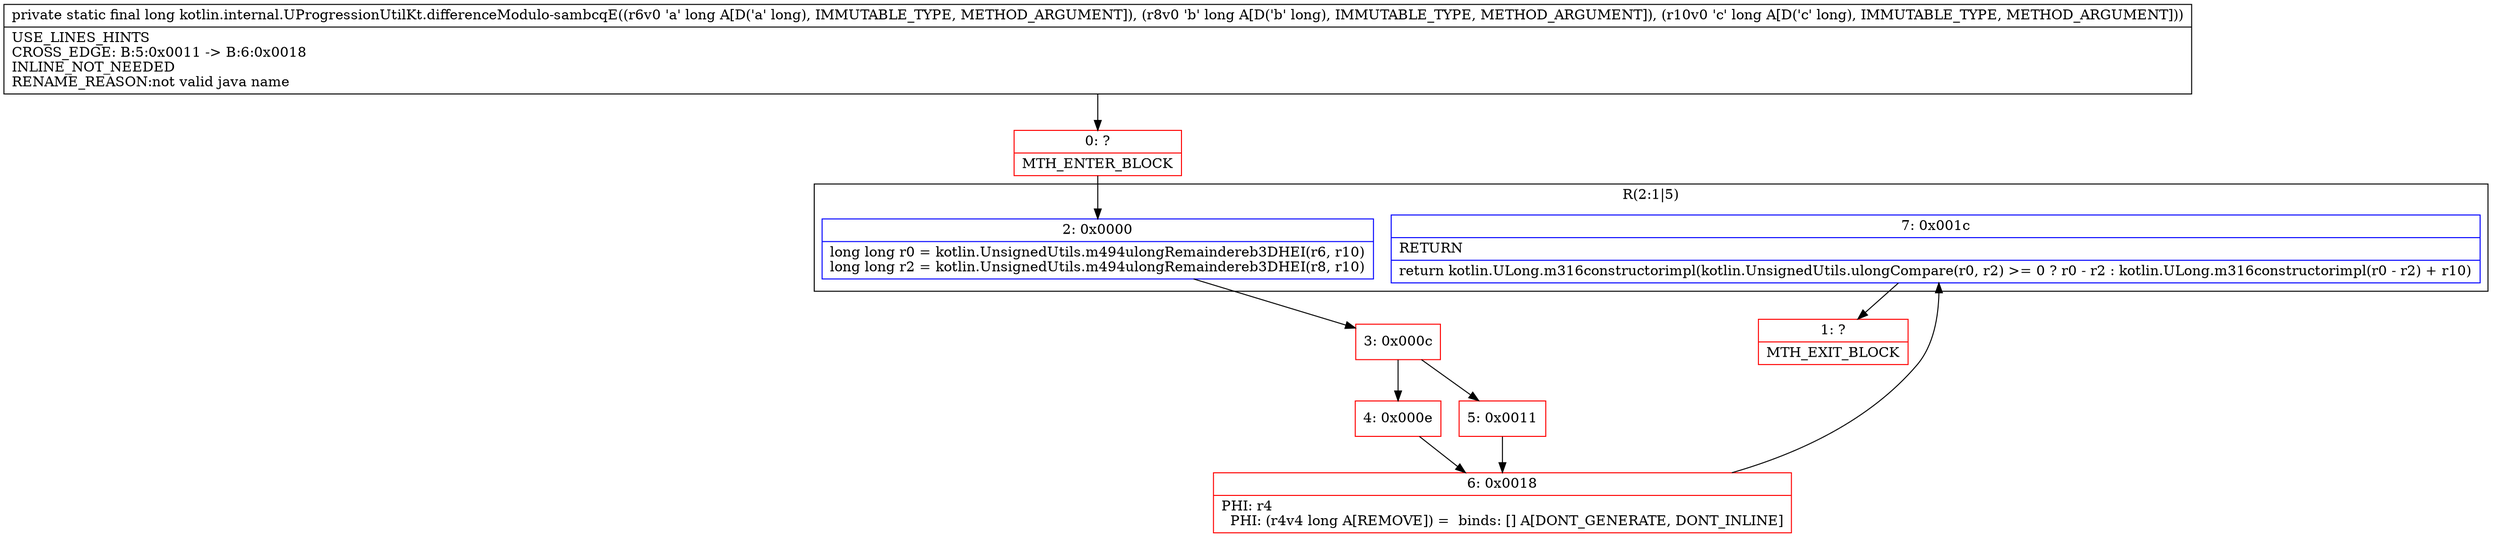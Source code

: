 digraph "CFG forkotlin.internal.UProgressionUtilKt.differenceModulo\-sambcqE(JJJ)J" {
subgraph cluster_Region_1086915376 {
label = "R(2:1|5)";
node [shape=record,color=blue];
Node_2 [shape=record,label="{2\:\ 0x0000|long long r0 = kotlin.UnsignedUtils.m494ulongRemaindereb3DHEI(r6, r10)\llong long r2 = kotlin.UnsignedUtils.m494ulongRemaindereb3DHEI(r8, r10)\l}"];
Node_7 [shape=record,label="{7\:\ 0x001c|RETURN\l|return kotlin.ULong.m316constructorimpl(kotlin.UnsignedUtils.ulongCompare(r0, r2) \>= 0 ? r0 \- r2 : kotlin.ULong.m316constructorimpl(r0 \- r2) + r10)\l}"];
}
Node_0 [shape=record,color=red,label="{0\:\ ?|MTH_ENTER_BLOCK\l}"];
Node_3 [shape=record,color=red,label="{3\:\ 0x000c}"];
Node_4 [shape=record,color=red,label="{4\:\ 0x000e}"];
Node_6 [shape=record,color=red,label="{6\:\ 0x0018|PHI: r4 \l  PHI: (r4v4 long A[REMOVE]) =  binds: [] A[DONT_GENERATE, DONT_INLINE]\l}"];
Node_1 [shape=record,color=red,label="{1\:\ ?|MTH_EXIT_BLOCK\l}"];
Node_5 [shape=record,color=red,label="{5\:\ 0x0011}"];
MethodNode[shape=record,label="{private static final long kotlin.internal.UProgressionUtilKt.differenceModulo\-sambcqE((r6v0 'a' long A[D('a' long), IMMUTABLE_TYPE, METHOD_ARGUMENT]), (r8v0 'b' long A[D('b' long), IMMUTABLE_TYPE, METHOD_ARGUMENT]), (r10v0 'c' long A[D('c' long), IMMUTABLE_TYPE, METHOD_ARGUMENT]))  | USE_LINES_HINTS\lCROSS_EDGE: B:5:0x0011 \-\> B:6:0x0018\lINLINE_NOT_NEEDED\lRENAME_REASON:not valid java name\l}"];
MethodNode -> Node_0;Node_2 -> Node_3;
Node_7 -> Node_1;
Node_0 -> Node_2;
Node_3 -> Node_4;
Node_3 -> Node_5;
Node_4 -> Node_6;
Node_6 -> Node_7;
Node_5 -> Node_6;
}


